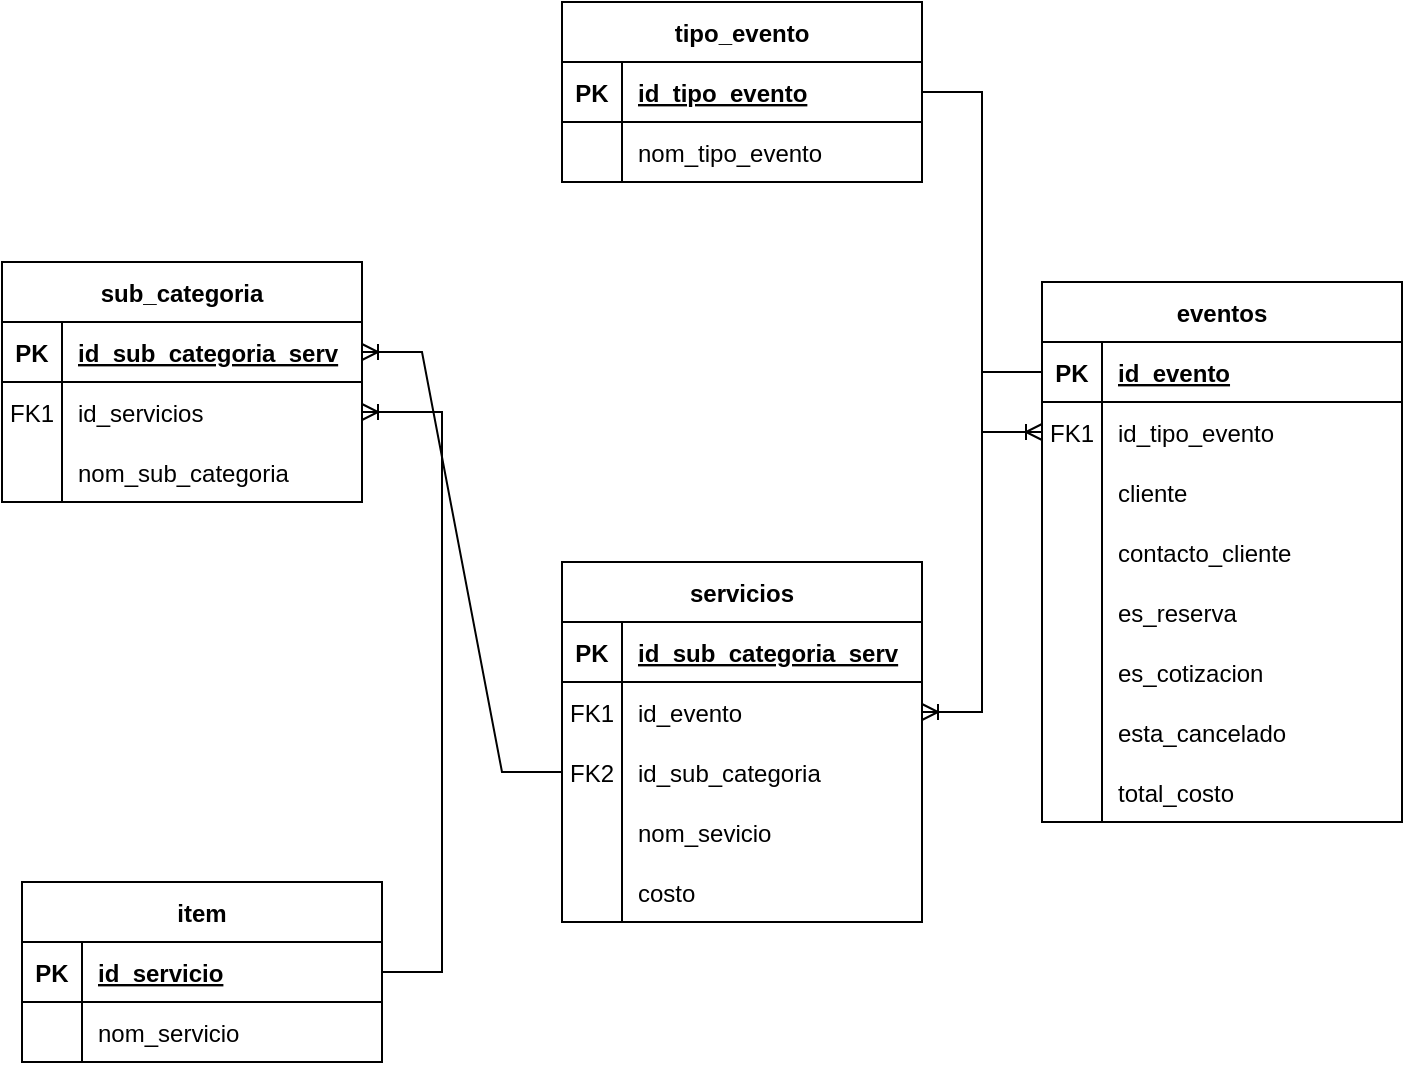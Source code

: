 <mxfile version="20.8.20" type="github">
  <diagram name="Página-1" id="kKLhmVs0x3fku2ZAC9CD">
    <mxGraphModel dx="954" dy="616" grid="1" gridSize="10" guides="1" tooltips="1" connect="1" arrows="1" fold="1" page="1" pageScale="1" pageWidth="827" pageHeight="1169" math="0" shadow="0">
      <root>
        <mxCell id="0" />
        <mxCell id="1" parent="0" />
        <mxCell id="6g1Hl0qJteU_qypfTvJp-1" value="eventos" style="shape=table;startSize=30;container=1;collapsible=1;childLayout=tableLayout;fixedRows=1;rowLines=0;fontStyle=1;align=center;resizeLast=1;" parent="1" vertex="1">
          <mxGeometry x="570" y="190" width="180" height="270" as="geometry" />
        </mxCell>
        <mxCell id="6g1Hl0qJteU_qypfTvJp-2" value="" style="shape=tableRow;horizontal=0;startSize=0;swimlaneHead=0;swimlaneBody=0;fillColor=none;collapsible=0;dropTarget=0;points=[[0,0.5],[1,0.5]];portConstraint=eastwest;top=0;left=0;right=0;bottom=1;" parent="6g1Hl0qJteU_qypfTvJp-1" vertex="1">
          <mxGeometry y="30" width="180" height="30" as="geometry" />
        </mxCell>
        <mxCell id="6g1Hl0qJteU_qypfTvJp-3" value="PK" style="shape=partialRectangle;connectable=0;fillColor=none;top=0;left=0;bottom=0;right=0;fontStyle=1;overflow=hidden;" parent="6g1Hl0qJteU_qypfTvJp-2" vertex="1">
          <mxGeometry width="30" height="30" as="geometry">
            <mxRectangle width="30" height="30" as="alternateBounds" />
          </mxGeometry>
        </mxCell>
        <mxCell id="6g1Hl0qJteU_qypfTvJp-4" value="id_evento" style="shape=partialRectangle;connectable=0;fillColor=none;top=0;left=0;bottom=0;right=0;align=left;spacingLeft=6;fontStyle=5;overflow=hidden;" parent="6g1Hl0qJteU_qypfTvJp-2" vertex="1">
          <mxGeometry x="30" width="150" height="30" as="geometry">
            <mxRectangle width="150" height="30" as="alternateBounds" />
          </mxGeometry>
        </mxCell>
        <mxCell id="6g1Hl0qJteU_qypfTvJp-5" value="" style="shape=tableRow;horizontal=0;startSize=0;swimlaneHead=0;swimlaneBody=0;fillColor=none;collapsible=0;dropTarget=0;points=[[0,0.5],[1,0.5]];portConstraint=eastwest;top=0;left=0;right=0;bottom=0;" parent="6g1Hl0qJteU_qypfTvJp-1" vertex="1">
          <mxGeometry y="60" width="180" height="30" as="geometry" />
        </mxCell>
        <mxCell id="6g1Hl0qJteU_qypfTvJp-6" value="FK1" style="shape=partialRectangle;connectable=0;fillColor=none;top=0;left=0;bottom=0;right=0;editable=1;overflow=hidden;" parent="6g1Hl0qJteU_qypfTvJp-5" vertex="1">
          <mxGeometry width="30" height="30" as="geometry">
            <mxRectangle width="30" height="30" as="alternateBounds" />
          </mxGeometry>
        </mxCell>
        <mxCell id="6g1Hl0qJteU_qypfTvJp-7" value="id_tipo_evento" style="shape=partialRectangle;connectable=0;fillColor=none;top=0;left=0;bottom=0;right=0;align=left;spacingLeft=6;overflow=hidden;" parent="6g1Hl0qJteU_qypfTvJp-5" vertex="1">
          <mxGeometry x="30" width="150" height="30" as="geometry">
            <mxRectangle width="150" height="30" as="alternateBounds" />
          </mxGeometry>
        </mxCell>
        <mxCell id="6g1Hl0qJteU_qypfTvJp-8" value="" style="shape=tableRow;horizontal=0;startSize=0;swimlaneHead=0;swimlaneBody=0;fillColor=none;collapsible=0;dropTarget=0;points=[[0,0.5],[1,0.5]];portConstraint=eastwest;top=0;left=0;right=0;bottom=0;" parent="6g1Hl0qJteU_qypfTvJp-1" vertex="1">
          <mxGeometry y="90" width="180" height="30" as="geometry" />
        </mxCell>
        <mxCell id="6g1Hl0qJteU_qypfTvJp-9" value="" style="shape=partialRectangle;connectable=0;fillColor=none;top=0;left=0;bottom=0;right=0;editable=1;overflow=hidden;" parent="6g1Hl0qJteU_qypfTvJp-8" vertex="1">
          <mxGeometry width="30" height="30" as="geometry">
            <mxRectangle width="30" height="30" as="alternateBounds" />
          </mxGeometry>
        </mxCell>
        <mxCell id="6g1Hl0qJteU_qypfTvJp-10" value="cliente" style="shape=partialRectangle;connectable=0;fillColor=none;top=0;left=0;bottom=0;right=0;align=left;spacingLeft=6;overflow=hidden;" parent="6g1Hl0qJteU_qypfTvJp-8" vertex="1">
          <mxGeometry x="30" width="150" height="30" as="geometry">
            <mxRectangle width="150" height="30" as="alternateBounds" />
          </mxGeometry>
        </mxCell>
        <mxCell id="6g1Hl0qJteU_qypfTvJp-76" value="" style="shape=tableRow;horizontal=0;startSize=0;swimlaneHead=0;swimlaneBody=0;fillColor=none;collapsible=0;dropTarget=0;points=[[0,0.5],[1,0.5]];portConstraint=eastwest;top=0;left=0;right=0;bottom=0;" parent="6g1Hl0qJteU_qypfTvJp-1" vertex="1">
          <mxGeometry y="120" width="180" height="30" as="geometry" />
        </mxCell>
        <mxCell id="6g1Hl0qJteU_qypfTvJp-77" value="" style="shape=partialRectangle;connectable=0;fillColor=none;top=0;left=0;bottom=0;right=0;editable=1;overflow=hidden;" parent="6g1Hl0qJteU_qypfTvJp-76" vertex="1">
          <mxGeometry width="30" height="30" as="geometry">
            <mxRectangle width="30" height="30" as="alternateBounds" />
          </mxGeometry>
        </mxCell>
        <mxCell id="6g1Hl0qJteU_qypfTvJp-78" value="contacto_cliente" style="shape=partialRectangle;connectable=0;fillColor=none;top=0;left=0;bottom=0;right=0;align=left;spacingLeft=6;overflow=hidden;" parent="6g1Hl0qJteU_qypfTvJp-76" vertex="1">
          <mxGeometry x="30" width="150" height="30" as="geometry">
            <mxRectangle width="150" height="30" as="alternateBounds" />
          </mxGeometry>
        </mxCell>
        <mxCell id="6g1Hl0qJteU_qypfTvJp-11" value="" style="shape=tableRow;horizontal=0;startSize=0;swimlaneHead=0;swimlaneBody=0;fillColor=none;collapsible=0;dropTarget=0;points=[[0,0.5],[1,0.5]];portConstraint=eastwest;top=0;left=0;right=0;bottom=0;" parent="6g1Hl0qJteU_qypfTvJp-1" vertex="1">
          <mxGeometry y="150" width="180" height="30" as="geometry" />
        </mxCell>
        <mxCell id="6g1Hl0qJteU_qypfTvJp-12" value="" style="shape=partialRectangle;connectable=0;fillColor=none;top=0;left=0;bottom=0;right=0;editable=1;overflow=hidden;" parent="6g1Hl0qJteU_qypfTvJp-11" vertex="1">
          <mxGeometry width="30" height="30" as="geometry">
            <mxRectangle width="30" height="30" as="alternateBounds" />
          </mxGeometry>
        </mxCell>
        <mxCell id="6g1Hl0qJteU_qypfTvJp-13" value="es_reserva" style="shape=partialRectangle;connectable=0;fillColor=none;top=0;left=0;bottom=0;right=0;align=left;spacingLeft=6;overflow=hidden;" parent="6g1Hl0qJteU_qypfTvJp-11" vertex="1">
          <mxGeometry x="30" width="150" height="30" as="geometry">
            <mxRectangle width="150" height="30" as="alternateBounds" />
          </mxGeometry>
        </mxCell>
        <mxCell id="6g1Hl0qJteU_qypfTvJp-84" value="" style="shape=tableRow;horizontal=0;startSize=0;swimlaneHead=0;swimlaneBody=0;fillColor=none;collapsible=0;dropTarget=0;points=[[0,0.5],[1,0.5]];portConstraint=eastwest;top=0;left=0;right=0;bottom=0;" parent="6g1Hl0qJteU_qypfTvJp-1" vertex="1">
          <mxGeometry y="180" width="180" height="30" as="geometry" />
        </mxCell>
        <mxCell id="6g1Hl0qJteU_qypfTvJp-85" value="" style="shape=partialRectangle;connectable=0;fillColor=none;top=0;left=0;bottom=0;right=0;editable=1;overflow=hidden;" parent="6g1Hl0qJteU_qypfTvJp-84" vertex="1">
          <mxGeometry width="30" height="30" as="geometry">
            <mxRectangle width="30" height="30" as="alternateBounds" />
          </mxGeometry>
        </mxCell>
        <mxCell id="6g1Hl0qJteU_qypfTvJp-86" value="es_cotizacion" style="shape=partialRectangle;connectable=0;fillColor=none;top=0;left=0;bottom=0;right=0;align=left;spacingLeft=6;overflow=hidden;" parent="6g1Hl0qJteU_qypfTvJp-84" vertex="1">
          <mxGeometry x="30" width="150" height="30" as="geometry">
            <mxRectangle width="150" height="30" as="alternateBounds" />
          </mxGeometry>
        </mxCell>
        <mxCell id="6g1Hl0qJteU_qypfTvJp-73" value="" style="shape=tableRow;horizontal=0;startSize=0;swimlaneHead=0;swimlaneBody=0;fillColor=none;collapsible=0;dropTarget=0;points=[[0,0.5],[1,0.5]];portConstraint=eastwest;top=0;left=0;right=0;bottom=0;" parent="6g1Hl0qJteU_qypfTvJp-1" vertex="1">
          <mxGeometry y="210" width="180" height="30" as="geometry" />
        </mxCell>
        <mxCell id="6g1Hl0qJteU_qypfTvJp-74" value="" style="shape=partialRectangle;connectable=0;fillColor=none;top=0;left=0;bottom=0;right=0;editable=1;overflow=hidden;" parent="6g1Hl0qJteU_qypfTvJp-73" vertex="1">
          <mxGeometry width="30" height="30" as="geometry">
            <mxRectangle width="30" height="30" as="alternateBounds" />
          </mxGeometry>
        </mxCell>
        <mxCell id="6g1Hl0qJteU_qypfTvJp-75" value="esta_cancelado" style="shape=partialRectangle;connectable=0;fillColor=none;top=0;left=0;bottom=0;right=0;align=left;spacingLeft=6;overflow=hidden;" parent="6g1Hl0qJteU_qypfTvJp-73" vertex="1">
          <mxGeometry x="30" width="150" height="30" as="geometry">
            <mxRectangle width="150" height="30" as="alternateBounds" />
          </mxGeometry>
        </mxCell>
        <mxCell id="6g1Hl0qJteU_qypfTvJp-87" value="" style="shape=tableRow;horizontal=0;startSize=0;swimlaneHead=0;swimlaneBody=0;fillColor=none;collapsible=0;dropTarget=0;points=[[0,0.5],[1,0.5]];portConstraint=eastwest;top=0;left=0;right=0;bottom=0;" parent="6g1Hl0qJteU_qypfTvJp-1" vertex="1">
          <mxGeometry y="240" width="180" height="30" as="geometry" />
        </mxCell>
        <mxCell id="6g1Hl0qJteU_qypfTvJp-88" value="" style="shape=partialRectangle;connectable=0;fillColor=none;top=0;left=0;bottom=0;right=0;editable=1;overflow=hidden;" parent="6g1Hl0qJteU_qypfTvJp-87" vertex="1">
          <mxGeometry width="30" height="30" as="geometry">
            <mxRectangle width="30" height="30" as="alternateBounds" />
          </mxGeometry>
        </mxCell>
        <mxCell id="6g1Hl0qJteU_qypfTvJp-89" value="total_costo" style="shape=partialRectangle;connectable=0;fillColor=none;top=0;left=0;bottom=0;right=0;align=left;spacingLeft=6;overflow=hidden;" parent="6g1Hl0qJteU_qypfTvJp-87" vertex="1">
          <mxGeometry x="30" width="150" height="30" as="geometry">
            <mxRectangle width="150" height="30" as="alternateBounds" />
          </mxGeometry>
        </mxCell>
        <mxCell id="6g1Hl0qJteU_qypfTvJp-14" value="item" style="shape=table;startSize=30;container=1;collapsible=1;childLayout=tableLayout;fixedRows=1;rowLines=0;fontStyle=1;align=center;resizeLast=1;" parent="1" vertex="1">
          <mxGeometry x="60" y="490" width="180" height="90" as="geometry" />
        </mxCell>
        <mxCell id="6g1Hl0qJteU_qypfTvJp-15" value="" style="shape=tableRow;horizontal=0;startSize=0;swimlaneHead=0;swimlaneBody=0;fillColor=none;collapsible=0;dropTarget=0;points=[[0,0.5],[1,0.5]];portConstraint=eastwest;top=0;left=0;right=0;bottom=1;" parent="6g1Hl0qJteU_qypfTvJp-14" vertex="1">
          <mxGeometry y="30" width="180" height="30" as="geometry" />
        </mxCell>
        <mxCell id="6g1Hl0qJteU_qypfTvJp-16" value="PK" style="shape=partialRectangle;connectable=0;fillColor=none;top=0;left=0;bottom=0;right=0;fontStyle=1;overflow=hidden;" parent="6g1Hl0qJteU_qypfTvJp-15" vertex="1">
          <mxGeometry width="30" height="30" as="geometry">
            <mxRectangle width="30" height="30" as="alternateBounds" />
          </mxGeometry>
        </mxCell>
        <mxCell id="6g1Hl0qJteU_qypfTvJp-17" value="id_servicio" style="shape=partialRectangle;connectable=0;fillColor=none;top=0;left=0;bottom=0;right=0;align=left;spacingLeft=6;fontStyle=5;overflow=hidden;" parent="6g1Hl0qJteU_qypfTvJp-15" vertex="1">
          <mxGeometry x="30" width="150" height="30" as="geometry">
            <mxRectangle width="150" height="30" as="alternateBounds" />
          </mxGeometry>
        </mxCell>
        <mxCell id="6g1Hl0qJteU_qypfTvJp-18" value="" style="shape=tableRow;horizontal=0;startSize=0;swimlaneHead=0;swimlaneBody=0;fillColor=none;collapsible=0;dropTarget=0;points=[[0,0.5],[1,0.5]];portConstraint=eastwest;top=0;left=0;right=0;bottom=0;" parent="6g1Hl0qJteU_qypfTvJp-14" vertex="1">
          <mxGeometry y="60" width="180" height="30" as="geometry" />
        </mxCell>
        <mxCell id="6g1Hl0qJteU_qypfTvJp-19" value="" style="shape=partialRectangle;connectable=0;fillColor=none;top=0;left=0;bottom=0;right=0;editable=1;overflow=hidden;" parent="6g1Hl0qJteU_qypfTvJp-18" vertex="1">
          <mxGeometry width="30" height="30" as="geometry">
            <mxRectangle width="30" height="30" as="alternateBounds" />
          </mxGeometry>
        </mxCell>
        <mxCell id="6g1Hl0qJteU_qypfTvJp-20" value="nom_servicio" style="shape=partialRectangle;connectable=0;fillColor=none;top=0;left=0;bottom=0;right=0;align=left;spacingLeft=6;overflow=hidden;" parent="6g1Hl0qJteU_qypfTvJp-18" vertex="1">
          <mxGeometry x="30" width="150" height="30" as="geometry">
            <mxRectangle width="150" height="30" as="alternateBounds" />
          </mxGeometry>
        </mxCell>
        <mxCell id="6g1Hl0qJteU_qypfTvJp-40" value="sub_categoria" style="shape=table;startSize=30;container=1;collapsible=1;childLayout=tableLayout;fixedRows=1;rowLines=0;fontStyle=1;align=center;resizeLast=1;" parent="1" vertex="1">
          <mxGeometry x="50" y="180" width="180" height="120" as="geometry" />
        </mxCell>
        <mxCell id="6g1Hl0qJteU_qypfTvJp-41" value="" style="shape=tableRow;horizontal=0;startSize=0;swimlaneHead=0;swimlaneBody=0;fillColor=none;collapsible=0;dropTarget=0;points=[[0,0.5],[1,0.5]];portConstraint=eastwest;top=0;left=0;right=0;bottom=1;" parent="6g1Hl0qJteU_qypfTvJp-40" vertex="1">
          <mxGeometry y="30" width="180" height="30" as="geometry" />
        </mxCell>
        <mxCell id="6g1Hl0qJteU_qypfTvJp-42" value="PK" style="shape=partialRectangle;connectable=0;fillColor=none;top=0;left=0;bottom=0;right=0;fontStyle=1;overflow=hidden;" parent="6g1Hl0qJteU_qypfTvJp-41" vertex="1">
          <mxGeometry width="30" height="30" as="geometry">
            <mxRectangle width="30" height="30" as="alternateBounds" />
          </mxGeometry>
        </mxCell>
        <mxCell id="6g1Hl0qJteU_qypfTvJp-43" value="id_sub_categoria_serv" style="shape=partialRectangle;connectable=0;fillColor=none;top=0;left=0;bottom=0;right=0;align=left;spacingLeft=6;fontStyle=5;overflow=hidden;" parent="6g1Hl0qJteU_qypfTvJp-41" vertex="1">
          <mxGeometry x="30" width="150" height="30" as="geometry">
            <mxRectangle width="150" height="30" as="alternateBounds" />
          </mxGeometry>
        </mxCell>
        <mxCell id="6g1Hl0qJteU_qypfTvJp-91" value="" style="shape=tableRow;horizontal=0;startSize=0;swimlaneHead=0;swimlaneBody=0;fillColor=none;collapsible=0;dropTarget=0;points=[[0,0.5],[1,0.5]];portConstraint=eastwest;top=0;left=0;right=0;bottom=0;" parent="6g1Hl0qJteU_qypfTvJp-40" vertex="1">
          <mxGeometry y="60" width="180" height="30" as="geometry" />
        </mxCell>
        <mxCell id="6g1Hl0qJteU_qypfTvJp-92" value="FK1" style="shape=partialRectangle;connectable=0;fillColor=none;top=0;left=0;bottom=0;right=0;editable=1;overflow=hidden;" parent="6g1Hl0qJteU_qypfTvJp-91" vertex="1">
          <mxGeometry width="30" height="30" as="geometry">
            <mxRectangle width="30" height="30" as="alternateBounds" />
          </mxGeometry>
        </mxCell>
        <mxCell id="6g1Hl0qJteU_qypfTvJp-93" value="id_servicios" style="shape=partialRectangle;connectable=0;fillColor=none;top=0;left=0;bottom=0;right=0;align=left;spacingLeft=6;overflow=hidden;" parent="6g1Hl0qJteU_qypfTvJp-91" vertex="1">
          <mxGeometry x="30" width="150" height="30" as="geometry">
            <mxRectangle width="150" height="30" as="alternateBounds" />
          </mxGeometry>
        </mxCell>
        <mxCell id="6g1Hl0qJteU_qypfTvJp-53" value="" style="shape=tableRow;horizontal=0;startSize=0;swimlaneHead=0;swimlaneBody=0;fillColor=none;collapsible=0;dropTarget=0;points=[[0,0.5],[1,0.5]];portConstraint=eastwest;top=0;left=0;right=0;bottom=0;" parent="6g1Hl0qJteU_qypfTvJp-40" vertex="1">
          <mxGeometry y="90" width="180" height="30" as="geometry" />
        </mxCell>
        <mxCell id="6g1Hl0qJteU_qypfTvJp-54" value="" style="shape=partialRectangle;connectable=0;fillColor=none;top=0;left=0;bottom=0;right=0;editable=1;overflow=hidden;" parent="6g1Hl0qJteU_qypfTvJp-53" vertex="1">
          <mxGeometry width="30" height="30" as="geometry">
            <mxRectangle width="30" height="30" as="alternateBounds" />
          </mxGeometry>
        </mxCell>
        <mxCell id="6g1Hl0qJteU_qypfTvJp-55" value="nom_sub_categoria" style="shape=partialRectangle;connectable=0;fillColor=none;top=0;left=0;bottom=0;right=0;align=left;spacingLeft=6;overflow=hidden;" parent="6g1Hl0qJteU_qypfTvJp-53" vertex="1">
          <mxGeometry x="30" width="150" height="30" as="geometry">
            <mxRectangle width="150" height="30" as="alternateBounds" />
          </mxGeometry>
        </mxCell>
        <mxCell id="6g1Hl0qJteU_qypfTvJp-58" value="tipo_evento" style="shape=table;startSize=30;container=1;collapsible=1;childLayout=tableLayout;fixedRows=1;rowLines=0;fontStyle=1;align=center;resizeLast=1;" parent="1" vertex="1">
          <mxGeometry x="330" y="50" width="180" height="90" as="geometry" />
        </mxCell>
        <mxCell id="6g1Hl0qJteU_qypfTvJp-59" value="" style="shape=tableRow;horizontal=0;startSize=0;swimlaneHead=0;swimlaneBody=0;fillColor=none;collapsible=0;dropTarget=0;points=[[0,0.5],[1,0.5]];portConstraint=eastwest;top=0;left=0;right=0;bottom=1;" parent="6g1Hl0qJteU_qypfTvJp-58" vertex="1">
          <mxGeometry y="30" width="180" height="30" as="geometry" />
        </mxCell>
        <mxCell id="6g1Hl0qJteU_qypfTvJp-60" value="PK" style="shape=partialRectangle;connectable=0;fillColor=none;top=0;left=0;bottom=0;right=0;fontStyle=1;overflow=hidden;" parent="6g1Hl0qJteU_qypfTvJp-59" vertex="1">
          <mxGeometry width="30" height="30" as="geometry">
            <mxRectangle width="30" height="30" as="alternateBounds" />
          </mxGeometry>
        </mxCell>
        <mxCell id="6g1Hl0qJteU_qypfTvJp-61" value="id_tipo_evento" style="shape=partialRectangle;connectable=0;fillColor=none;top=0;left=0;bottom=0;right=0;align=left;spacingLeft=6;fontStyle=5;overflow=hidden;" parent="6g1Hl0qJteU_qypfTvJp-59" vertex="1">
          <mxGeometry x="30" width="150" height="30" as="geometry">
            <mxRectangle width="150" height="30" as="alternateBounds" />
          </mxGeometry>
        </mxCell>
        <mxCell id="6g1Hl0qJteU_qypfTvJp-62" value="" style="shape=tableRow;horizontal=0;startSize=0;swimlaneHead=0;swimlaneBody=0;fillColor=none;collapsible=0;dropTarget=0;points=[[0,0.5],[1,0.5]];portConstraint=eastwest;top=0;left=0;right=0;bottom=0;" parent="6g1Hl0qJteU_qypfTvJp-58" vertex="1">
          <mxGeometry y="60" width="180" height="30" as="geometry" />
        </mxCell>
        <mxCell id="6g1Hl0qJteU_qypfTvJp-63" value="" style="shape=partialRectangle;connectable=0;fillColor=none;top=0;left=0;bottom=0;right=0;editable=1;overflow=hidden;" parent="6g1Hl0qJteU_qypfTvJp-62" vertex="1">
          <mxGeometry width="30" height="30" as="geometry">
            <mxRectangle width="30" height="30" as="alternateBounds" />
          </mxGeometry>
        </mxCell>
        <mxCell id="6g1Hl0qJteU_qypfTvJp-64" value="nom_tipo_evento" style="shape=partialRectangle;connectable=0;fillColor=none;top=0;left=0;bottom=0;right=0;align=left;spacingLeft=6;overflow=hidden;" parent="6g1Hl0qJteU_qypfTvJp-62" vertex="1">
          <mxGeometry x="30" width="150" height="30" as="geometry">
            <mxRectangle width="150" height="30" as="alternateBounds" />
          </mxGeometry>
        </mxCell>
        <mxCell id="6g1Hl0qJteU_qypfTvJp-72" value="" style="edgeStyle=entityRelationEdgeStyle;fontSize=12;html=1;endArrow=ERoneToMany;rounded=0;" parent="1" source="6g1Hl0qJteU_qypfTvJp-59" target="6g1Hl0qJteU_qypfTvJp-5" edge="1">
          <mxGeometry width="100" height="100" relative="1" as="geometry">
            <mxPoint x="540" y="450" as="sourcePoint" />
            <mxPoint x="640" y="350" as="targetPoint" />
          </mxGeometry>
        </mxCell>
        <mxCell id="6g1Hl0qJteU_qypfTvJp-97" value="" style="edgeStyle=entityRelationEdgeStyle;fontSize=12;html=1;endArrow=ERoneToMany;rounded=0;" parent="1" source="6g1Hl0qJteU_qypfTvJp-15" target="6g1Hl0qJteU_qypfTvJp-91" edge="1">
          <mxGeometry width="100" height="100" relative="1" as="geometry">
            <mxPoint x="150" y="540" as="sourcePoint" />
            <mxPoint x="250" y="440" as="targetPoint" />
          </mxGeometry>
        </mxCell>
        <mxCell id="6g1Hl0qJteU_qypfTvJp-98" value="servicios" style="shape=table;startSize=30;container=1;collapsible=1;childLayout=tableLayout;fixedRows=1;rowLines=0;fontStyle=1;align=center;resizeLast=1;" parent="1" vertex="1">
          <mxGeometry x="330" y="330" width="180" height="180" as="geometry" />
        </mxCell>
        <mxCell id="6g1Hl0qJteU_qypfTvJp-99" value="" style="shape=tableRow;horizontal=0;startSize=0;swimlaneHead=0;swimlaneBody=0;fillColor=none;collapsible=0;dropTarget=0;points=[[0,0.5],[1,0.5]];portConstraint=eastwest;top=0;left=0;right=0;bottom=1;" parent="6g1Hl0qJteU_qypfTvJp-98" vertex="1">
          <mxGeometry y="30" width="180" height="30" as="geometry" />
        </mxCell>
        <mxCell id="6g1Hl0qJteU_qypfTvJp-100" value="PK" style="shape=partialRectangle;connectable=0;fillColor=none;top=0;left=0;bottom=0;right=0;fontStyle=1;overflow=hidden;" parent="6g1Hl0qJteU_qypfTvJp-99" vertex="1">
          <mxGeometry width="30" height="30" as="geometry">
            <mxRectangle width="30" height="30" as="alternateBounds" />
          </mxGeometry>
        </mxCell>
        <mxCell id="6g1Hl0qJteU_qypfTvJp-101" value="id_sub_categoria_serv" style="shape=partialRectangle;connectable=0;fillColor=none;top=0;left=0;bottom=0;right=0;align=left;spacingLeft=6;fontStyle=5;overflow=hidden;" parent="6g1Hl0qJteU_qypfTvJp-99" vertex="1">
          <mxGeometry x="30" width="150" height="30" as="geometry">
            <mxRectangle width="150" height="30" as="alternateBounds" />
          </mxGeometry>
        </mxCell>
        <mxCell id="6g1Hl0qJteU_qypfTvJp-102" value="" style="shape=tableRow;horizontal=0;startSize=0;swimlaneHead=0;swimlaneBody=0;fillColor=none;collapsible=0;dropTarget=0;points=[[0,0.5],[1,0.5]];portConstraint=eastwest;top=0;left=0;right=0;bottom=0;" parent="6g1Hl0qJteU_qypfTvJp-98" vertex="1">
          <mxGeometry y="60" width="180" height="30" as="geometry" />
        </mxCell>
        <mxCell id="6g1Hl0qJteU_qypfTvJp-103" value="FK1" style="shape=partialRectangle;connectable=0;fillColor=none;top=0;left=0;bottom=0;right=0;editable=1;overflow=hidden;" parent="6g1Hl0qJteU_qypfTvJp-102" vertex="1">
          <mxGeometry width="30" height="30" as="geometry">
            <mxRectangle width="30" height="30" as="alternateBounds" />
          </mxGeometry>
        </mxCell>
        <mxCell id="6g1Hl0qJteU_qypfTvJp-104" value="id_evento" style="shape=partialRectangle;connectable=0;fillColor=none;top=0;left=0;bottom=0;right=0;align=left;spacingLeft=6;overflow=hidden;" parent="6g1Hl0qJteU_qypfTvJp-102" vertex="1">
          <mxGeometry x="30" width="150" height="30" as="geometry">
            <mxRectangle width="150" height="30" as="alternateBounds" />
          </mxGeometry>
        </mxCell>
        <mxCell id="6g1Hl0qJteU_qypfTvJp-110" value="" style="shape=tableRow;horizontal=0;startSize=0;swimlaneHead=0;swimlaneBody=0;fillColor=none;collapsible=0;dropTarget=0;points=[[0,0.5],[1,0.5]];portConstraint=eastwest;top=0;left=0;right=0;bottom=0;" parent="6g1Hl0qJteU_qypfTvJp-98" vertex="1">
          <mxGeometry y="90" width="180" height="30" as="geometry" />
        </mxCell>
        <mxCell id="6g1Hl0qJteU_qypfTvJp-111" value="FK2" style="shape=partialRectangle;connectable=0;fillColor=none;top=0;left=0;bottom=0;right=0;editable=1;overflow=hidden;" parent="6g1Hl0qJteU_qypfTvJp-110" vertex="1">
          <mxGeometry width="30" height="30" as="geometry">
            <mxRectangle width="30" height="30" as="alternateBounds" />
          </mxGeometry>
        </mxCell>
        <mxCell id="6g1Hl0qJteU_qypfTvJp-112" value="id_sub_categoria" style="shape=partialRectangle;connectable=0;fillColor=none;top=0;left=0;bottom=0;right=0;align=left;spacingLeft=6;overflow=hidden;" parent="6g1Hl0qJteU_qypfTvJp-110" vertex="1">
          <mxGeometry x="30" width="150" height="30" as="geometry">
            <mxRectangle width="150" height="30" as="alternateBounds" />
          </mxGeometry>
        </mxCell>
        <mxCell id="6g1Hl0qJteU_qypfTvJp-105" value="" style="shape=tableRow;horizontal=0;startSize=0;swimlaneHead=0;swimlaneBody=0;fillColor=none;collapsible=0;dropTarget=0;points=[[0,0.5],[1,0.5]];portConstraint=eastwest;top=0;left=0;right=0;bottom=0;" parent="6g1Hl0qJteU_qypfTvJp-98" vertex="1">
          <mxGeometry y="120" width="180" height="30" as="geometry" />
        </mxCell>
        <mxCell id="6g1Hl0qJteU_qypfTvJp-106" value="" style="shape=partialRectangle;connectable=0;fillColor=none;top=0;left=0;bottom=0;right=0;editable=1;overflow=hidden;" parent="6g1Hl0qJteU_qypfTvJp-105" vertex="1">
          <mxGeometry width="30" height="30" as="geometry">
            <mxRectangle width="30" height="30" as="alternateBounds" />
          </mxGeometry>
        </mxCell>
        <mxCell id="6g1Hl0qJteU_qypfTvJp-107" value="nom_sevicio" style="shape=partialRectangle;connectable=0;fillColor=none;top=0;left=0;bottom=0;right=0;align=left;spacingLeft=6;overflow=hidden;" parent="6g1Hl0qJteU_qypfTvJp-105" vertex="1">
          <mxGeometry x="30" width="150" height="30" as="geometry">
            <mxRectangle width="150" height="30" as="alternateBounds" />
          </mxGeometry>
        </mxCell>
        <mxCell id="6g1Hl0qJteU_qypfTvJp-114" value="" style="shape=tableRow;horizontal=0;startSize=0;swimlaneHead=0;swimlaneBody=0;fillColor=none;collapsible=0;dropTarget=0;points=[[0,0.5],[1,0.5]];portConstraint=eastwest;top=0;left=0;right=0;bottom=0;" parent="6g1Hl0qJteU_qypfTvJp-98" vertex="1">
          <mxGeometry y="150" width="180" height="30" as="geometry" />
        </mxCell>
        <mxCell id="6g1Hl0qJteU_qypfTvJp-115" value="" style="shape=partialRectangle;connectable=0;fillColor=none;top=0;left=0;bottom=0;right=0;editable=1;overflow=hidden;" parent="6g1Hl0qJteU_qypfTvJp-114" vertex="1">
          <mxGeometry width="30" height="30" as="geometry">
            <mxRectangle width="30" height="30" as="alternateBounds" />
          </mxGeometry>
        </mxCell>
        <mxCell id="6g1Hl0qJteU_qypfTvJp-116" value="costo" style="shape=partialRectangle;connectable=0;fillColor=none;top=0;left=0;bottom=0;right=0;align=left;spacingLeft=6;overflow=hidden;" parent="6g1Hl0qJteU_qypfTvJp-114" vertex="1">
          <mxGeometry x="30" width="150" height="30" as="geometry">
            <mxRectangle width="150" height="30" as="alternateBounds" />
          </mxGeometry>
        </mxCell>
        <mxCell id="6g1Hl0qJteU_qypfTvJp-109" value="" style="edgeStyle=entityRelationEdgeStyle;fontSize=12;html=1;endArrow=ERoneToMany;rounded=0;" parent="1" source="6g1Hl0qJteU_qypfTvJp-2" target="6g1Hl0qJteU_qypfTvJp-102" edge="1">
          <mxGeometry width="100" height="100" relative="1" as="geometry">
            <mxPoint x="410" y="540" as="sourcePoint" />
            <mxPoint x="510" y="440" as="targetPoint" />
          </mxGeometry>
        </mxCell>
        <mxCell id="6g1Hl0qJteU_qypfTvJp-113" value="" style="edgeStyle=entityRelationEdgeStyle;fontSize=12;html=1;endArrow=ERoneToMany;rounded=0;" parent="1" source="6g1Hl0qJteU_qypfTvJp-110" target="6g1Hl0qJteU_qypfTvJp-41" edge="1">
          <mxGeometry width="100" height="100" relative="1" as="geometry">
            <mxPoint x="110" y="560" as="sourcePoint" />
            <mxPoint x="210" y="460" as="targetPoint" />
          </mxGeometry>
        </mxCell>
      </root>
    </mxGraphModel>
  </diagram>
</mxfile>

